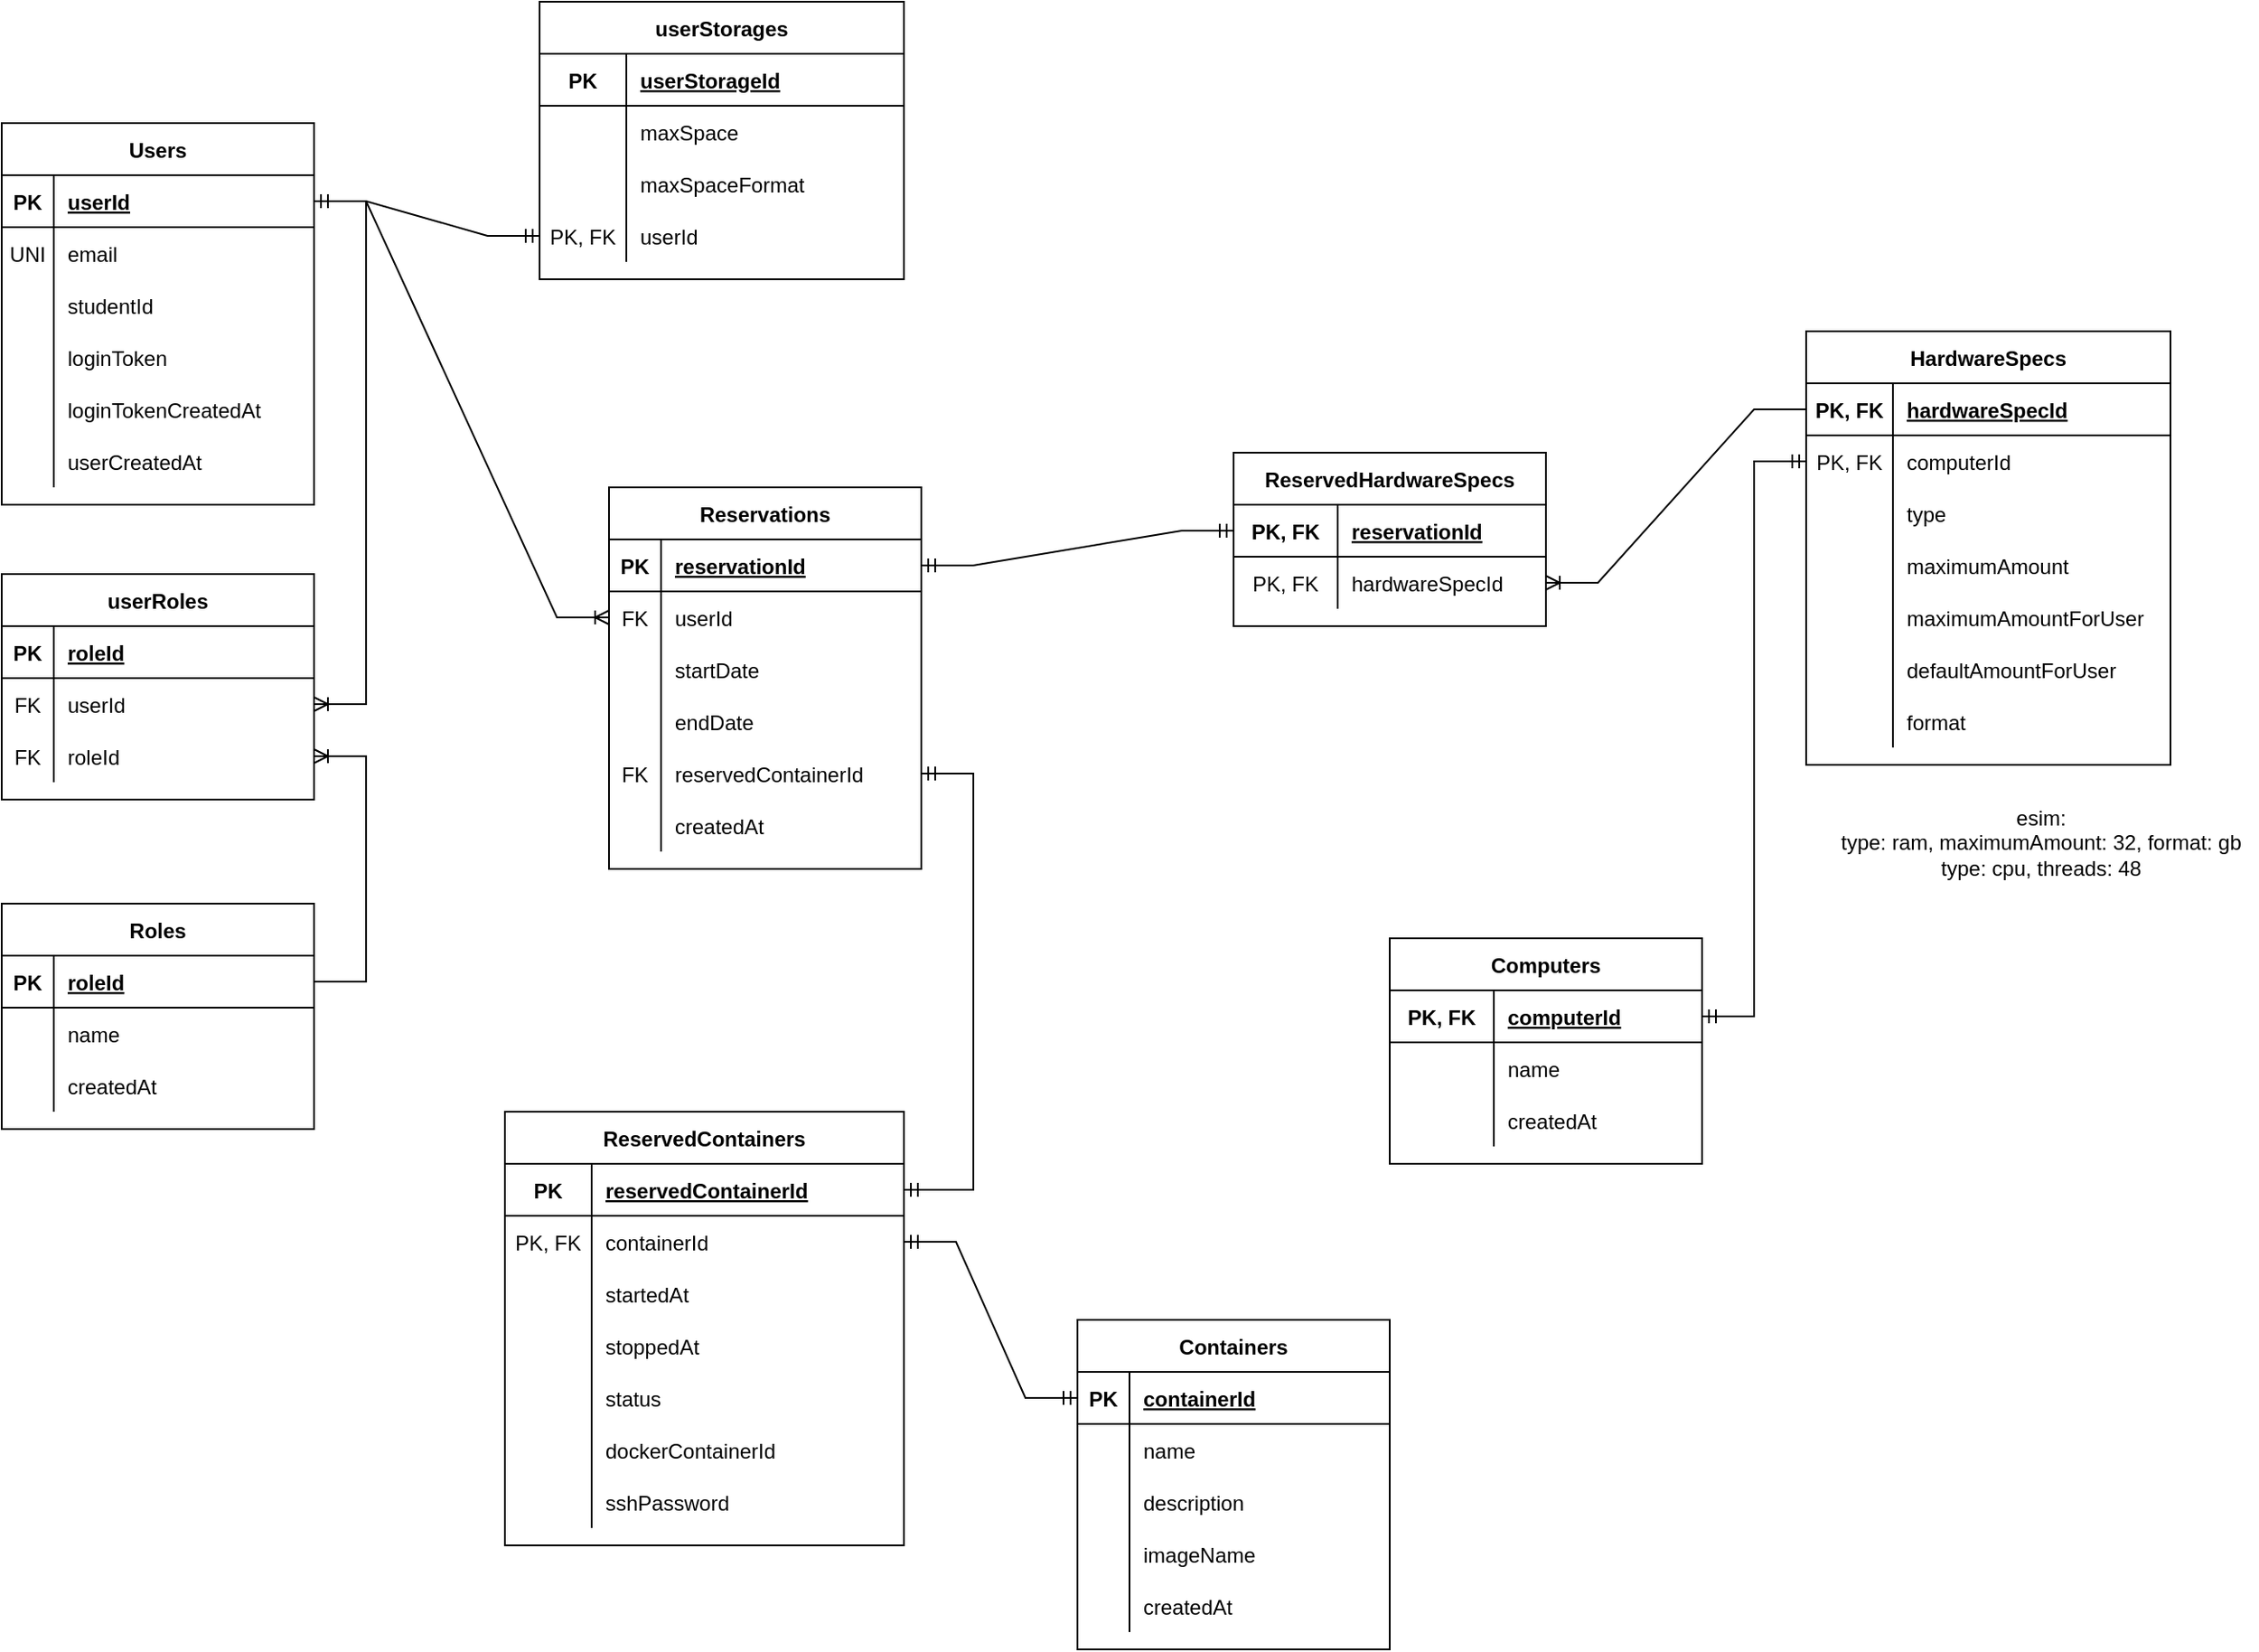<mxfile version="16.6.1" type="device"><diagram id="n9WJ8IwkSPHyPct8GFzG" name="Page-1"><mxGraphModel dx="1186" dy="714" grid="1" gridSize="10" guides="1" tooltips="1" connect="1" arrows="1" fold="1" page="1" pageScale="1" pageWidth="1169" pageHeight="1654" math="0" shadow="0"><root><mxCell id="0"/><mxCell id="1" parent="0"/><mxCell id="ur0DTKrXMsFJX87rF2V--1" value="Users" style="shape=table;startSize=30;container=1;collapsible=1;childLayout=tableLayout;fixedRows=1;rowLines=0;fontStyle=1;align=center;resizeLast=1;" vertex="1" parent="1"><mxGeometry x="60" y="90" width="180" height="220" as="geometry"/></mxCell><mxCell id="ur0DTKrXMsFJX87rF2V--2" value="" style="shape=tableRow;horizontal=0;startSize=0;swimlaneHead=0;swimlaneBody=0;fillColor=none;collapsible=0;dropTarget=0;points=[[0,0.5],[1,0.5]];portConstraint=eastwest;top=0;left=0;right=0;bottom=1;" vertex="1" parent="ur0DTKrXMsFJX87rF2V--1"><mxGeometry y="30" width="180" height="30" as="geometry"/></mxCell><mxCell id="ur0DTKrXMsFJX87rF2V--3" value="PK" style="shape=partialRectangle;connectable=0;fillColor=none;top=0;left=0;bottom=0;right=0;fontStyle=1;overflow=hidden;" vertex="1" parent="ur0DTKrXMsFJX87rF2V--2"><mxGeometry width="30" height="30" as="geometry"><mxRectangle width="30" height="30" as="alternateBounds"/></mxGeometry></mxCell><mxCell id="ur0DTKrXMsFJX87rF2V--4" value="userId" style="shape=partialRectangle;connectable=0;fillColor=none;top=0;left=0;bottom=0;right=0;align=left;spacingLeft=6;fontStyle=5;overflow=hidden;" vertex="1" parent="ur0DTKrXMsFJX87rF2V--2"><mxGeometry x="30" width="150" height="30" as="geometry"><mxRectangle width="150" height="30" as="alternateBounds"/></mxGeometry></mxCell><mxCell id="ur0DTKrXMsFJX87rF2V--5" value="" style="shape=tableRow;horizontal=0;startSize=0;swimlaneHead=0;swimlaneBody=0;fillColor=none;collapsible=0;dropTarget=0;points=[[0,0.5],[1,0.5]];portConstraint=eastwest;top=0;left=0;right=0;bottom=0;" vertex="1" parent="ur0DTKrXMsFJX87rF2V--1"><mxGeometry y="60" width="180" height="30" as="geometry"/></mxCell><mxCell id="ur0DTKrXMsFJX87rF2V--6" value="UNI" style="shape=partialRectangle;connectable=0;fillColor=none;top=0;left=0;bottom=0;right=0;editable=1;overflow=hidden;" vertex="1" parent="ur0DTKrXMsFJX87rF2V--5"><mxGeometry width="30" height="30" as="geometry"><mxRectangle width="30" height="30" as="alternateBounds"/></mxGeometry></mxCell><mxCell id="ur0DTKrXMsFJX87rF2V--7" value="email" style="shape=partialRectangle;connectable=0;fillColor=none;top=0;left=0;bottom=0;right=0;align=left;spacingLeft=6;overflow=hidden;" vertex="1" parent="ur0DTKrXMsFJX87rF2V--5"><mxGeometry x="30" width="150" height="30" as="geometry"><mxRectangle width="150" height="30" as="alternateBounds"/></mxGeometry></mxCell><mxCell id="ur0DTKrXMsFJX87rF2V--199" style="shape=tableRow;horizontal=0;startSize=0;swimlaneHead=0;swimlaneBody=0;fillColor=none;collapsible=0;dropTarget=0;points=[[0,0.5],[1,0.5]];portConstraint=eastwest;top=0;left=0;right=0;bottom=0;" vertex="1" parent="ur0DTKrXMsFJX87rF2V--1"><mxGeometry y="90" width="180" height="30" as="geometry"/></mxCell><mxCell id="ur0DTKrXMsFJX87rF2V--200" value="" style="shape=partialRectangle;connectable=0;fillColor=none;top=0;left=0;bottom=0;right=0;editable=1;overflow=hidden;" vertex="1" parent="ur0DTKrXMsFJX87rF2V--199"><mxGeometry width="30" height="30" as="geometry"><mxRectangle width="30" height="30" as="alternateBounds"/></mxGeometry></mxCell><mxCell id="ur0DTKrXMsFJX87rF2V--201" value="studentId" style="shape=partialRectangle;connectable=0;fillColor=none;top=0;left=0;bottom=0;right=0;align=left;spacingLeft=6;overflow=hidden;" vertex="1" parent="ur0DTKrXMsFJX87rF2V--199"><mxGeometry x="30" width="150" height="30" as="geometry"><mxRectangle width="150" height="30" as="alternateBounds"/></mxGeometry></mxCell><mxCell id="ur0DTKrXMsFJX87rF2V--193" style="shape=tableRow;horizontal=0;startSize=0;swimlaneHead=0;swimlaneBody=0;fillColor=none;collapsible=0;dropTarget=0;points=[[0,0.5],[1,0.5]];portConstraint=eastwest;top=0;left=0;right=0;bottom=0;" vertex="1" parent="ur0DTKrXMsFJX87rF2V--1"><mxGeometry y="120" width="180" height="30" as="geometry"/></mxCell><mxCell id="ur0DTKrXMsFJX87rF2V--194" style="shape=partialRectangle;connectable=0;fillColor=none;top=0;left=0;bottom=0;right=0;editable=1;overflow=hidden;" vertex="1" parent="ur0DTKrXMsFJX87rF2V--193"><mxGeometry width="30" height="30" as="geometry"><mxRectangle width="30" height="30" as="alternateBounds"/></mxGeometry></mxCell><mxCell id="ur0DTKrXMsFJX87rF2V--195" value="loginToken" style="shape=partialRectangle;connectable=0;fillColor=none;top=0;left=0;bottom=0;right=0;align=left;spacingLeft=6;overflow=hidden;" vertex="1" parent="ur0DTKrXMsFJX87rF2V--193"><mxGeometry x="30" width="150" height="30" as="geometry"><mxRectangle width="150" height="30" as="alternateBounds"/></mxGeometry></mxCell><mxCell id="ur0DTKrXMsFJX87rF2V--196" style="shape=tableRow;horizontal=0;startSize=0;swimlaneHead=0;swimlaneBody=0;fillColor=none;collapsible=0;dropTarget=0;points=[[0,0.5],[1,0.5]];portConstraint=eastwest;top=0;left=0;right=0;bottom=0;" vertex="1" parent="ur0DTKrXMsFJX87rF2V--1"><mxGeometry y="150" width="180" height="30" as="geometry"/></mxCell><mxCell id="ur0DTKrXMsFJX87rF2V--197" style="shape=partialRectangle;connectable=0;fillColor=none;top=0;left=0;bottom=0;right=0;editable=1;overflow=hidden;" vertex="1" parent="ur0DTKrXMsFJX87rF2V--196"><mxGeometry width="30" height="30" as="geometry"><mxRectangle width="30" height="30" as="alternateBounds"/></mxGeometry></mxCell><mxCell id="ur0DTKrXMsFJX87rF2V--198" value="loginTokenCreatedAt" style="shape=partialRectangle;connectable=0;fillColor=none;top=0;left=0;bottom=0;right=0;align=left;spacingLeft=6;overflow=hidden;" vertex="1" parent="ur0DTKrXMsFJX87rF2V--196"><mxGeometry x="30" width="150" height="30" as="geometry"><mxRectangle width="150" height="30" as="alternateBounds"/></mxGeometry></mxCell><mxCell id="ur0DTKrXMsFJX87rF2V--286" style="shape=tableRow;horizontal=0;startSize=0;swimlaneHead=0;swimlaneBody=0;fillColor=none;collapsible=0;dropTarget=0;points=[[0,0.5],[1,0.5]];portConstraint=eastwest;top=0;left=0;right=0;bottom=0;" vertex="1" parent="ur0DTKrXMsFJX87rF2V--1"><mxGeometry y="180" width="180" height="30" as="geometry"/></mxCell><mxCell id="ur0DTKrXMsFJX87rF2V--287" style="shape=partialRectangle;connectable=0;fillColor=none;top=0;left=0;bottom=0;right=0;editable=1;overflow=hidden;" vertex="1" parent="ur0DTKrXMsFJX87rF2V--286"><mxGeometry width="30" height="30" as="geometry"><mxRectangle width="30" height="30" as="alternateBounds"/></mxGeometry></mxCell><mxCell id="ur0DTKrXMsFJX87rF2V--288" value="userCreatedAt" style="shape=partialRectangle;connectable=0;fillColor=none;top=0;left=0;bottom=0;right=0;align=left;spacingLeft=6;overflow=hidden;" vertex="1" parent="ur0DTKrXMsFJX87rF2V--286"><mxGeometry x="30" width="150" height="30" as="geometry"><mxRectangle width="150" height="30" as="alternateBounds"/></mxGeometry></mxCell><mxCell id="ur0DTKrXMsFJX87rF2V--28" value="Roles" style="shape=table;startSize=30;container=1;collapsible=1;childLayout=tableLayout;fixedRows=1;rowLines=0;fontStyle=1;align=center;resizeLast=1;" vertex="1" parent="1"><mxGeometry x="60" y="540" width="180" height="130" as="geometry"/></mxCell><mxCell id="ur0DTKrXMsFJX87rF2V--29" value="" style="shape=tableRow;horizontal=0;startSize=0;swimlaneHead=0;swimlaneBody=0;fillColor=none;collapsible=0;dropTarget=0;points=[[0,0.5],[1,0.5]];portConstraint=eastwest;top=0;left=0;right=0;bottom=1;" vertex="1" parent="ur0DTKrXMsFJX87rF2V--28"><mxGeometry y="30" width="180" height="30" as="geometry"/></mxCell><mxCell id="ur0DTKrXMsFJX87rF2V--30" value="PK" style="shape=partialRectangle;connectable=0;fillColor=none;top=0;left=0;bottom=0;right=0;fontStyle=1;overflow=hidden;" vertex="1" parent="ur0DTKrXMsFJX87rF2V--29"><mxGeometry width="30" height="30" as="geometry"><mxRectangle width="30" height="30" as="alternateBounds"/></mxGeometry></mxCell><mxCell id="ur0DTKrXMsFJX87rF2V--31" value="roleId" style="shape=partialRectangle;connectable=0;fillColor=none;top=0;left=0;bottom=0;right=0;align=left;spacingLeft=6;fontStyle=5;overflow=hidden;" vertex="1" parent="ur0DTKrXMsFJX87rF2V--29"><mxGeometry x="30" width="150" height="30" as="geometry"><mxRectangle width="150" height="30" as="alternateBounds"/></mxGeometry></mxCell><mxCell id="ur0DTKrXMsFJX87rF2V--32" value="" style="shape=tableRow;horizontal=0;startSize=0;swimlaneHead=0;swimlaneBody=0;fillColor=none;collapsible=0;dropTarget=0;points=[[0,0.5],[1,0.5]];portConstraint=eastwest;top=0;left=0;right=0;bottom=0;" vertex="1" parent="ur0DTKrXMsFJX87rF2V--28"><mxGeometry y="60" width="180" height="30" as="geometry"/></mxCell><mxCell id="ur0DTKrXMsFJX87rF2V--33" value="" style="shape=partialRectangle;connectable=0;fillColor=none;top=0;left=0;bottom=0;right=0;editable=1;overflow=hidden;" vertex="1" parent="ur0DTKrXMsFJX87rF2V--32"><mxGeometry width="30" height="30" as="geometry"><mxRectangle width="30" height="30" as="alternateBounds"/></mxGeometry></mxCell><mxCell id="ur0DTKrXMsFJX87rF2V--34" value="name" style="shape=partialRectangle;connectable=0;fillColor=none;top=0;left=0;bottom=0;right=0;align=left;spacingLeft=6;overflow=hidden;" vertex="1" parent="ur0DTKrXMsFJX87rF2V--32"><mxGeometry x="30" width="150" height="30" as="geometry"><mxRectangle width="150" height="30" as="alternateBounds"/></mxGeometry></mxCell><mxCell id="ur0DTKrXMsFJX87rF2V--289" style="shape=tableRow;horizontal=0;startSize=0;swimlaneHead=0;swimlaneBody=0;fillColor=none;collapsible=0;dropTarget=0;points=[[0,0.5],[1,0.5]];portConstraint=eastwest;top=0;left=0;right=0;bottom=0;" vertex="1" parent="ur0DTKrXMsFJX87rF2V--28"><mxGeometry y="90" width="180" height="30" as="geometry"/></mxCell><mxCell id="ur0DTKrXMsFJX87rF2V--290" style="shape=partialRectangle;connectable=0;fillColor=none;top=0;left=0;bottom=0;right=0;editable=1;overflow=hidden;" vertex="1" parent="ur0DTKrXMsFJX87rF2V--289"><mxGeometry width="30" height="30" as="geometry"><mxRectangle width="30" height="30" as="alternateBounds"/></mxGeometry></mxCell><mxCell id="ur0DTKrXMsFJX87rF2V--291" value="createdAt" style="shape=partialRectangle;connectable=0;fillColor=none;top=0;left=0;bottom=0;right=0;align=left;spacingLeft=6;overflow=hidden;" vertex="1" parent="ur0DTKrXMsFJX87rF2V--289"><mxGeometry x="30" width="150" height="30" as="geometry"><mxRectangle width="150" height="30" as="alternateBounds"/></mxGeometry></mxCell><mxCell id="ur0DTKrXMsFJX87rF2V--41" value="userRoles" style="shape=table;startSize=30;container=1;collapsible=1;childLayout=tableLayout;fixedRows=1;rowLines=0;fontStyle=1;align=center;resizeLast=1;" vertex="1" parent="1"><mxGeometry x="60" y="350" width="180" height="130" as="geometry"/></mxCell><mxCell id="ur0DTKrXMsFJX87rF2V--42" value="" style="shape=tableRow;horizontal=0;startSize=0;swimlaneHead=0;swimlaneBody=0;fillColor=none;collapsible=0;dropTarget=0;points=[[0,0.5],[1,0.5]];portConstraint=eastwest;top=0;left=0;right=0;bottom=1;" vertex="1" parent="ur0DTKrXMsFJX87rF2V--41"><mxGeometry y="30" width="180" height="30" as="geometry"/></mxCell><mxCell id="ur0DTKrXMsFJX87rF2V--43" value="PK" style="shape=partialRectangle;connectable=0;fillColor=none;top=0;left=0;bottom=0;right=0;fontStyle=1;overflow=hidden;" vertex="1" parent="ur0DTKrXMsFJX87rF2V--42"><mxGeometry width="30" height="30" as="geometry"><mxRectangle width="30" height="30" as="alternateBounds"/></mxGeometry></mxCell><mxCell id="ur0DTKrXMsFJX87rF2V--44" value="roleId" style="shape=partialRectangle;connectable=0;fillColor=none;top=0;left=0;bottom=0;right=0;align=left;spacingLeft=6;fontStyle=5;overflow=hidden;" vertex="1" parent="ur0DTKrXMsFJX87rF2V--42"><mxGeometry x="30" width="150" height="30" as="geometry"><mxRectangle width="150" height="30" as="alternateBounds"/></mxGeometry></mxCell><mxCell id="ur0DTKrXMsFJX87rF2V--45" value="" style="shape=tableRow;horizontal=0;startSize=0;swimlaneHead=0;swimlaneBody=0;fillColor=none;collapsible=0;dropTarget=0;points=[[0,0.5],[1,0.5]];portConstraint=eastwest;top=0;left=0;right=0;bottom=0;" vertex="1" parent="ur0DTKrXMsFJX87rF2V--41"><mxGeometry y="60" width="180" height="30" as="geometry"/></mxCell><mxCell id="ur0DTKrXMsFJX87rF2V--46" value="FK" style="shape=partialRectangle;connectable=0;fillColor=none;top=0;left=0;bottom=0;right=0;editable=1;overflow=hidden;" vertex="1" parent="ur0DTKrXMsFJX87rF2V--45"><mxGeometry width="30" height="30" as="geometry"><mxRectangle width="30" height="30" as="alternateBounds"/></mxGeometry></mxCell><mxCell id="ur0DTKrXMsFJX87rF2V--47" value="userId" style="shape=partialRectangle;connectable=0;fillColor=none;top=0;left=0;bottom=0;right=0;align=left;spacingLeft=6;overflow=hidden;" vertex="1" parent="ur0DTKrXMsFJX87rF2V--45"><mxGeometry x="30" width="150" height="30" as="geometry"><mxRectangle width="150" height="30" as="alternateBounds"/></mxGeometry></mxCell><mxCell id="ur0DTKrXMsFJX87rF2V--85" style="shape=tableRow;horizontal=0;startSize=0;swimlaneHead=0;swimlaneBody=0;fillColor=none;collapsible=0;dropTarget=0;points=[[0,0.5],[1,0.5]];portConstraint=eastwest;top=0;left=0;right=0;bottom=0;" vertex="1" parent="ur0DTKrXMsFJX87rF2V--41"><mxGeometry y="90" width="180" height="30" as="geometry"/></mxCell><mxCell id="ur0DTKrXMsFJX87rF2V--86" value="FK" style="shape=partialRectangle;connectable=0;fillColor=none;top=0;left=0;bottom=0;right=0;editable=1;overflow=hidden;" vertex="1" parent="ur0DTKrXMsFJX87rF2V--85"><mxGeometry width="30" height="30" as="geometry"><mxRectangle width="30" height="30" as="alternateBounds"/></mxGeometry></mxCell><mxCell id="ur0DTKrXMsFJX87rF2V--87" value="roleId" style="shape=partialRectangle;connectable=0;fillColor=none;top=0;left=0;bottom=0;right=0;align=left;spacingLeft=6;overflow=hidden;" vertex="1" parent="ur0DTKrXMsFJX87rF2V--85"><mxGeometry x="30" width="150" height="30" as="geometry"><mxRectangle width="150" height="30" as="alternateBounds"/></mxGeometry></mxCell><mxCell id="ur0DTKrXMsFJX87rF2V--54" value="Reservations" style="shape=table;startSize=30;container=1;collapsible=1;childLayout=tableLayout;fixedRows=1;rowLines=0;fontStyle=1;align=center;resizeLast=1;" vertex="1" parent="1"><mxGeometry x="410" y="300" width="180" height="220" as="geometry"/></mxCell><mxCell id="ur0DTKrXMsFJX87rF2V--55" value="" style="shape=tableRow;horizontal=0;startSize=0;swimlaneHead=0;swimlaneBody=0;fillColor=none;collapsible=0;dropTarget=0;points=[[0,0.5],[1,0.5]];portConstraint=eastwest;top=0;left=0;right=0;bottom=1;" vertex="1" parent="ur0DTKrXMsFJX87rF2V--54"><mxGeometry y="30" width="180" height="30" as="geometry"/></mxCell><mxCell id="ur0DTKrXMsFJX87rF2V--56" value="PK" style="shape=partialRectangle;connectable=0;fillColor=none;top=0;left=0;bottom=0;right=0;fontStyle=1;overflow=hidden;" vertex="1" parent="ur0DTKrXMsFJX87rF2V--55"><mxGeometry width="30" height="30" as="geometry"><mxRectangle width="30" height="30" as="alternateBounds"/></mxGeometry></mxCell><mxCell id="ur0DTKrXMsFJX87rF2V--57" value="reservationId" style="shape=partialRectangle;connectable=0;fillColor=none;top=0;left=0;bottom=0;right=0;align=left;spacingLeft=6;fontStyle=5;overflow=hidden;" vertex="1" parent="ur0DTKrXMsFJX87rF2V--55"><mxGeometry x="30" width="150" height="30" as="geometry"><mxRectangle width="150" height="30" as="alternateBounds"/></mxGeometry></mxCell><mxCell id="ur0DTKrXMsFJX87rF2V--58" value="" style="shape=tableRow;horizontal=0;startSize=0;swimlaneHead=0;swimlaneBody=0;fillColor=none;collapsible=0;dropTarget=0;points=[[0,0.5],[1,0.5]];portConstraint=eastwest;top=0;left=0;right=0;bottom=0;" vertex="1" parent="ur0DTKrXMsFJX87rF2V--54"><mxGeometry y="60" width="180" height="30" as="geometry"/></mxCell><mxCell id="ur0DTKrXMsFJX87rF2V--59" value="FK" style="shape=partialRectangle;connectable=0;fillColor=none;top=0;left=0;bottom=0;right=0;editable=1;overflow=hidden;" vertex="1" parent="ur0DTKrXMsFJX87rF2V--58"><mxGeometry width="30" height="30" as="geometry"><mxRectangle width="30" height="30" as="alternateBounds"/></mxGeometry></mxCell><mxCell id="ur0DTKrXMsFJX87rF2V--60" value="userId" style="shape=partialRectangle;connectable=0;fillColor=none;top=0;left=0;bottom=0;right=0;align=left;spacingLeft=6;overflow=hidden;" vertex="1" parent="ur0DTKrXMsFJX87rF2V--58"><mxGeometry x="30" width="150" height="30" as="geometry"><mxRectangle width="150" height="30" as="alternateBounds"/></mxGeometry></mxCell><mxCell id="ur0DTKrXMsFJX87rF2V--61" value="" style="shape=tableRow;horizontal=0;startSize=0;swimlaneHead=0;swimlaneBody=0;fillColor=none;collapsible=0;dropTarget=0;points=[[0,0.5],[1,0.5]];portConstraint=eastwest;top=0;left=0;right=0;bottom=0;" vertex="1" parent="ur0DTKrXMsFJX87rF2V--54"><mxGeometry y="90" width="180" height="30" as="geometry"/></mxCell><mxCell id="ur0DTKrXMsFJX87rF2V--62" value="" style="shape=partialRectangle;connectable=0;fillColor=none;top=0;left=0;bottom=0;right=0;editable=1;overflow=hidden;" vertex="1" parent="ur0DTKrXMsFJX87rF2V--61"><mxGeometry width="30" height="30" as="geometry"><mxRectangle width="30" height="30" as="alternateBounds"/></mxGeometry></mxCell><mxCell id="ur0DTKrXMsFJX87rF2V--63" value="startDate" style="shape=partialRectangle;connectable=0;fillColor=none;top=0;left=0;bottom=0;right=0;align=left;spacingLeft=6;overflow=hidden;" vertex="1" parent="ur0DTKrXMsFJX87rF2V--61"><mxGeometry x="30" width="150" height="30" as="geometry"><mxRectangle width="150" height="30" as="alternateBounds"/></mxGeometry></mxCell><mxCell id="ur0DTKrXMsFJX87rF2V--64" value="" style="shape=tableRow;horizontal=0;startSize=0;swimlaneHead=0;swimlaneBody=0;fillColor=none;collapsible=0;dropTarget=0;points=[[0,0.5],[1,0.5]];portConstraint=eastwest;top=0;left=0;right=0;bottom=0;" vertex="1" parent="ur0DTKrXMsFJX87rF2V--54"><mxGeometry y="120" width="180" height="30" as="geometry"/></mxCell><mxCell id="ur0DTKrXMsFJX87rF2V--65" value="" style="shape=partialRectangle;connectable=0;fillColor=none;top=0;left=0;bottom=0;right=0;editable=1;overflow=hidden;" vertex="1" parent="ur0DTKrXMsFJX87rF2V--64"><mxGeometry width="30" height="30" as="geometry"><mxRectangle width="30" height="30" as="alternateBounds"/></mxGeometry></mxCell><mxCell id="ur0DTKrXMsFJX87rF2V--66" value="endDate" style="shape=partialRectangle;connectable=0;fillColor=none;top=0;left=0;bottom=0;right=0;align=left;spacingLeft=6;overflow=hidden;" vertex="1" parent="ur0DTKrXMsFJX87rF2V--64"><mxGeometry x="30" width="150" height="30" as="geometry"><mxRectangle width="150" height="30" as="alternateBounds"/></mxGeometry></mxCell><mxCell id="ur0DTKrXMsFJX87rF2V--243" style="shape=tableRow;horizontal=0;startSize=0;swimlaneHead=0;swimlaneBody=0;fillColor=none;collapsible=0;dropTarget=0;points=[[0,0.5],[1,0.5]];portConstraint=eastwest;top=0;left=0;right=0;bottom=0;" vertex="1" parent="ur0DTKrXMsFJX87rF2V--54"><mxGeometry y="150" width="180" height="30" as="geometry"/></mxCell><mxCell id="ur0DTKrXMsFJX87rF2V--244" value="FK" style="shape=partialRectangle;connectable=0;fillColor=none;top=0;left=0;bottom=0;right=0;editable=1;overflow=hidden;" vertex="1" parent="ur0DTKrXMsFJX87rF2V--243"><mxGeometry width="30" height="30" as="geometry"><mxRectangle width="30" height="30" as="alternateBounds"/></mxGeometry></mxCell><mxCell id="ur0DTKrXMsFJX87rF2V--245" value="reservedContainerId" style="shape=partialRectangle;connectable=0;fillColor=none;top=0;left=0;bottom=0;right=0;align=left;spacingLeft=6;overflow=hidden;" vertex="1" parent="ur0DTKrXMsFJX87rF2V--243"><mxGeometry x="30" width="150" height="30" as="geometry"><mxRectangle width="150" height="30" as="alternateBounds"/></mxGeometry></mxCell><mxCell id="ur0DTKrXMsFJX87rF2V--283" style="shape=tableRow;horizontal=0;startSize=0;swimlaneHead=0;swimlaneBody=0;fillColor=none;collapsible=0;dropTarget=0;points=[[0,0.5],[1,0.5]];portConstraint=eastwest;top=0;left=0;right=0;bottom=0;" vertex="1" parent="ur0DTKrXMsFJX87rF2V--54"><mxGeometry y="180" width="180" height="30" as="geometry"/></mxCell><mxCell id="ur0DTKrXMsFJX87rF2V--284" style="shape=partialRectangle;connectable=0;fillColor=none;top=0;left=0;bottom=0;right=0;editable=1;overflow=hidden;" vertex="1" parent="ur0DTKrXMsFJX87rF2V--283"><mxGeometry width="30" height="30" as="geometry"><mxRectangle width="30" height="30" as="alternateBounds"/></mxGeometry></mxCell><mxCell id="ur0DTKrXMsFJX87rF2V--285" value="createdAt" style="shape=partialRectangle;connectable=0;fillColor=none;top=0;left=0;bottom=0;right=0;align=left;spacingLeft=6;overflow=hidden;" vertex="1" parent="ur0DTKrXMsFJX87rF2V--283"><mxGeometry x="30" width="150" height="30" as="geometry"><mxRectangle width="150" height="30" as="alternateBounds"/></mxGeometry></mxCell><mxCell id="ur0DTKrXMsFJX87rF2V--69" value="HardwareSpecs" style="shape=table;startSize=30;container=1;collapsible=1;childLayout=tableLayout;fixedRows=1;rowLines=0;fontStyle=1;align=center;resizeLast=1;" vertex="1" parent="1"><mxGeometry x="1100" y="210" width="210" height="250" as="geometry"/></mxCell><mxCell id="ur0DTKrXMsFJX87rF2V--70" value="" style="shape=tableRow;horizontal=0;startSize=0;swimlaneHead=0;swimlaneBody=0;fillColor=none;collapsible=0;dropTarget=0;points=[[0,0.5],[1,0.5]];portConstraint=eastwest;top=0;left=0;right=0;bottom=1;" vertex="1" parent="ur0DTKrXMsFJX87rF2V--69"><mxGeometry y="30" width="210" height="30" as="geometry"/></mxCell><mxCell id="ur0DTKrXMsFJX87rF2V--71" value="PK, FK" style="shape=partialRectangle;connectable=0;fillColor=none;top=0;left=0;bottom=0;right=0;fontStyle=1;overflow=hidden;" vertex="1" parent="ur0DTKrXMsFJX87rF2V--70"><mxGeometry width="50" height="30" as="geometry"><mxRectangle width="50" height="30" as="alternateBounds"/></mxGeometry></mxCell><mxCell id="ur0DTKrXMsFJX87rF2V--72" value="hardwareSpecId" style="shape=partialRectangle;connectable=0;fillColor=none;top=0;left=0;bottom=0;right=0;align=left;spacingLeft=6;fontStyle=5;overflow=hidden;" vertex="1" parent="ur0DTKrXMsFJX87rF2V--70"><mxGeometry x="50" width="160" height="30" as="geometry"><mxRectangle width="160" height="30" as="alternateBounds"/></mxGeometry></mxCell><mxCell id="ur0DTKrXMsFJX87rF2V--73" value="" style="shape=tableRow;horizontal=0;startSize=0;swimlaneHead=0;swimlaneBody=0;fillColor=none;collapsible=0;dropTarget=0;points=[[0,0.5],[1,0.5]];portConstraint=eastwest;top=0;left=0;right=0;bottom=0;" vertex="1" parent="ur0DTKrXMsFJX87rF2V--69"><mxGeometry y="60" width="210" height="30" as="geometry"/></mxCell><mxCell id="ur0DTKrXMsFJX87rF2V--74" value="PK, FK" style="shape=partialRectangle;connectable=0;fillColor=none;top=0;left=0;bottom=0;right=0;editable=1;overflow=hidden;" vertex="1" parent="ur0DTKrXMsFJX87rF2V--73"><mxGeometry width="50" height="30" as="geometry"><mxRectangle width="50" height="30" as="alternateBounds"/></mxGeometry></mxCell><mxCell id="ur0DTKrXMsFJX87rF2V--75" value="computerId" style="shape=partialRectangle;connectable=0;fillColor=none;top=0;left=0;bottom=0;right=0;align=left;spacingLeft=6;overflow=hidden;" vertex="1" parent="ur0DTKrXMsFJX87rF2V--73"><mxGeometry x="50" width="160" height="30" as="geometry"><mxRectangle width="160" height="30" as="alternateBounds"/></mxGeometry></mxCell><mxCell id="ur0DTKrXMsFJX87rF2V--277" style="shape=tableRow;horizontal=0;startSize=0;swimlaneHead=0;swimlaneBody=0;fillColor=none;collapsible=0;dropTarget=0;points=[[0,0.5],[1,0.5]];portConstraint=eastwest;top=0;left=0;right=0;bottom=0;" vertex="1" parent="ur0DTKrXMsFJX87rF2V--69"><mxGeometry y="90" width="210" height="30" as="geometry"/></mxCell><mxCell id="ur0DTKrXMsFJX87rF2V--278" style="shape=partialRectangle;connectable=0;fillColor=none;top=0;left=0;bottom=0;right=0;editable=1;overflow=hidden;" vertex="1" parent="ur0DTKrXMsFJX87rF2V--277"><mxGeometry width="50" height="30" as="geometry"><mxRectangle width="50" height="30" as="alternateBounds"/></mxGeometry></mxCell><mxCell id="ur0DTKrXMsFJX87rF2V--279" value="type" style="shape=partialRectangle;connectable=0;fillColor=none;top=0;left=0;bottom=0;right=0;align=left;spacingLeft=6;overflow=hidden;" vertex="1" parent="ur0DTKrXMsFJX87rF2V--277"><mxGeometry x="50" width="160" height="30" as="geometry"><mxRectangle width="160" height="30" as="alternateBounds"/></mxGeometry></mxCell><mxCell id="ur0DTKrXMsFJX87rF2V--76" value="" style="shape=tableRow;horizontal=0;startSize=0;swimlaneHead=0;swimlaneBody=0;fillColor=none;collapsible=0;dropTarget=0;points=[[0,0.5],[1,0.5]];portConstraint=eastwest;top=0;left=0;right=0;bottom=0;" vertex="1" parent="ur0DTKrXMsFJX87rF2V--69"><mxGeometry y="120" width="210" height="30" as="geometry"/></mxCell><mxCell id="ur0DTKrXMsFJX87rF2V--77" value="" style="shape=partialRectangle;connectable=0;fillColor=none;top=0;left=0;bottom=0;right=0;editable=1;overflow=hidden;" vertex="1" parent="ur0DTKrXMsFJX87rF2V--76"><mxGeometry width="50" height="30" as="geometry"><mxRectangle width="50" height="30" as="alternateBounds"/></mxGeometry></mxCell><mxCell id="ur0DTKrXMsFJX87rF2V--78" value="maximumAmount" style="shape=partialRectangle;connectable=0;fillColor=none;top=0;left=0;bottom=0;right=0;align=left;spacingLeft=6;overflow=hidden;" vertex="1" parent="ur0DTKrXMsFJX87rF2V--76"><mxGeometry x="50" width="160" height="30" as="geometry"><mxRectangle width="160" height="30" as="alternateBounds"/></mxGeometry></mxCell><mxCell id="ur0DTKrXMsFJX87rF2V--210" style="shape=tableRow;horizontal=0;startSize=0;swimlaneHead=0;swimlaneBody=0;fillColor=none;collapsible=0;dropTarget=0;points=[[0,0.5],[1,0.5]];portConstraint=eastwest;top=0;left=0;right=0;bottom=0;" vertex="1" parent="ur0DTKrXMsFJX87rF2V--69"><mxGeometry y="150" width="210" height="30" as="geometry"/></mxCell><mxCell id="ur0DTKrXMsFJX87rF2V--211" style="shape=partialRectangle;connectable=0;fillColor=none;top=0;left=0;bottom=0;right=0;editable=1;overflow=hidden;" vertex="1" parent="ur0DTKrXMsFJX87rF2V--210"><mxGeometry width="50" height="30" as="geometry"><mxRectangle width="50" height="30" as="alternateBounds"/></mxGeometry></mxCell><mxCell id="ur0DTKrXMsFJX87rF2V--212" value="maximumAmountForUser" style="shape=partialRectangle;connectable=0;fillColor=none;top=0;left=0;bottom=0;right=0;align=left;spacingLeft=6;overflow=hidden;" vertex="1" parent="ur0DTKrXMsFJX87rF2V--210"><mxGeometry x="50" width="160" height="30" as="geometry"><mxRectangle width="160" height="30" as="alternateBounds"/></mxGeometry></mxCell><mxCell id="ur0DTKrXMsFJX87rF2V--217" style="shape=tableRow;horizontal=0;startSize=0;swimlaneHead=0;swimlaneBody=0;fillColor=none;collapsible=0;dropTarget=0;points=[[0,0.5],[1,0.5]];portConstraint=eastwest;top=0;left=0;right=0;bottom=0;" vertex="1" parent="ur0DTKrXMsFJX87rF2V--69"><mxGeometry y="180" width="210" height="30" as="geometry"/></mxCell><mxCell id="ur0DTKrXMsFJX87rF2V--218" style="shape=partialRectangle;connectable=0;fillColor=none;top=0;left=0;bottom=0;right=0;editable=1;overflow=hidden;" vertex="1" parent="ur0DTKrXMsFJX87rF2V--217"><mxGeometry width="50" height="30" as="geometry"><mxRectangle width="50" height="30" as="alternateBounds"/></mxGeometry></mxCell><mxCell id="ur0DTKrXMsFJX87rF2V--219" value="defaultAmountForUser" style="shape=partialRectangle;connectable=0;fillColor=none;top=0;left=0;bottom=0;right=0;align=left;spacingLeft=6;overflow=hidden;" vertex="1" parent="ur0DTKrXMsFJX87rF2V--217"><mxGeometry x="50" width="160" height="30" as="geometry"><mxRectangle width="160" height="30" as="alternateBounds"/></mxGeometry></mxCell><mxCell id="ur0DTKrXMsFJX87rF2V--213" style="shape=tableRow;horizontal=0;startSize=0;swimlaneHead=0;swimlaneBody=0;fillColor=none;collapsible=0;dropTarget=0;points=[[0,0.5],[1,0.5]];portConstraint=eastwest;top=0;left=0;right=0;bottom=0;" vertex="1" parent="ur0DTKrXMsFJX87rF2V--69"><mxGeometry y="210" width="210" height="30" as="geometry"/></mxCell><mxCell id="ur0DTKrXMsFJX87rF2V--214" style="shape=partialRectangle;connectable=0;fillColor=none;top=0;left=0;bottom=0;right=0;editable=1;overflow=hidden;" vertex="1" parent="ur0DTKrXMsFJX87rF2V--213"><mxGeometry width="50" height="30" as="geometry"><mxRectangle width="50" height="30" as="alternateBounds"/></mxGeometry></mxCell><mxCell id="ur0DTKrXMsFJX87rF2V--215" value="format" style="shape=partialRectangle;connectable=0;fillColor=none;top=0;left=0;bottom=0;right=0;align=left;spacingLeft=6;overflow=hidden;" vertex="1" parent="ur0DTKrXMsFJX87rF2V--213"><mxGeometry x="50" width="160" height="30" as="geometry"><mxRectangle width="160" height="30" as="alternateBounds"/></mxGeometry></mxCell><mxCell id="ur0DTKrXMsFJX87rF2V--83" value="" style="edgeStyle=entityRelationEdgeStyle;fontSize=12;html=1;endArrow=ERoneToMany;rounded=0;exitX=1;exitY=0.5;exitDx=0;exitDy=0;entryX=1;entryY=0.5;entryDx=0;entryDy=0;" edge="1" parent="1" source="ur0DTKrXMsFJX87rF2V--2" target="ur0DTKrXMsFJX87rF2V--45"><mxGeometry width="100" height="100" relative="1" as="geometry"><mxPoint x="20" y="150" as="sourcePoint"/><mxPoint x="50" y="430" as="targetPoint"/></mxGeometry></mxCell><mxCell id="ur0DTKrXMsFJX87rF2V--84" value="" style="edgeStyle=entityRelationEdgeStyle;fontSize=12;html=1;endArrow=ERoneToMany;rounded=0;entryX=1;entryY=0.5;entryDx=0;entryDy=0;exitX=1;exitY=0.5;exitDx=0;exitDy=0;" edge="1" parent="1" source="ur0DTKrXMsFJX87rF2V--29" target="ur0DTKrXMsFJX87rF2V--85"><mxGeometry width="100" height="100" relative="1" as="geometry"><mxPoint x="340" y="480" as="sourcePoint"/><mxPoint x="440" y="380" as="targetPoint"/></mxGeometry></mxCell><mxCell id="ur0DTKrXMsFJX87rF2V--111" value="" style="edgeStyle=entityRelationEdgeStyle;fontSize=12;html=1;endArrow=ERoneToMany;rounded=0;exitX=1;exitY=0.5;exitDx=0;exitDy=0;" edge="1" parent="1" source="ur0DTKrXMsFJX87rF2V--2" target="ur0DTKrXMsFJX87rF2V--58"><mxGeometry width="100" height="100" relative="1" as="geometry"><mxPoint x="580" y="520" as="sourcePoint"/><mxPoint x="680" y="420" as="targetPoint"/></mxGeometry></mxCell><mxCell id="ur0DTKrXMsFJX87rF2V--128" value="ReservedHardwareSpecs" style="shape=table;startSize=30;container=1;collapsible=1;childLayout=tableLayout;fixedRows=1;rowLines=0;fontStyle=1;align=center;resizeLast=1;" vertex="1" parent="1"><mxGeometry x="770" y="280" width="180" height="100" as="geometry"/></mxCell><mxCell id="ur0DTKrXMsFJX87rF2V--129" value="" style="shape=tableRow;horizontal=0;startSize=0;swimlaneHead=0;swimlaneBody=0;fillColor=none;collapsible=0;dropTarget=0;points=[[0,0.5],[1,0.5]];portConstraint=eastwest;top=0;left=0;right=0;bottom=1;" vertex="1" parent="ur0DTKrXMsFJX87rF2V--128"><mxGeometry y="30" width="180" height="30" as="geometry"/></mxCell><mxCell id="ur0DTKrXMsFJX87rF2V--130" value="PK, FK" style="shape=partialRectangle;connectable=0;fillColor=none;top=0;left=0;bottom=0;right=0;fontStyle=1;overflow=hidden;" vertex="1" parent="ur0DTKrXMsFJX87rF2V--129"><mxGeometry width="60" height="30" as="geometry"><mxRectangle width="60" height="30" as="alternateBounds"/></mxGeometry></mxCell><mxCell id="ur0DTKrXMsFJX87rF2V--131" value="reservationId" style="shape=partialRectangle;connectable=0;fillColor=none;top=0;left=0;bottom=0;right=0;align=left;spacingLeft=6;fontStyle=5;overflow=hidden;" vertex="1" parent="ur0DTKrXMsFJX87rF2V--129"><mxGeometry x="60" width="120" height="30" as="geometry"><mxRectangle width="120" height="30" as="alternateBounds"/></mxGeometry></mxCell><mxCell id="ur0DTKrXMsFJX87rF2V--135" value="" style="shape=tableRow;horizontal=0;startSize=0;swimlaneHead=0;swimlaneBody=0;fillColor=none;collapsible=0;dropTarget=0;points=[[0,0.5],[1,0.5]];portConstraint=eastwest;top=0;left=0;right=0;bottom=0;" vertex="1" parent="ur0DTKrXMsFJX87rF2V--128"><mxGeometry y="60" width="180" height="30" as="geometry"/></mxCell><mxCell id="ur0DTKrXMsFJX87rF2V--136" value="PK, FK" style="shape=partialRectangle;connectable=0;fillColor=none;top=0;left=0;bottom=0;right=0;editable=1;overflow=hidden;" vertex="1" parent="ur0DTKrXMsFJX87rF2V--135"><mxGeometry width="60" height="30" as="geometry"><mxRectangle width="60" height="30" as="alternateBounds"/></mxGeometry></mxCell><mxCell id="ur0DTKrXMsFJX87rF2V--137" value="hardwareSpecId" style="shape=partialRectangle;connectable=0;fillColor=none;top=0;left=0;bottom=0;right=0;align=left;spacingLeft=6;overflow=hidden;" vertex="1" parent="ur0DTKrXMsFJX87rF2V--135"><mxGeometry x="60" width="120" height="30" as="geometry"><mxRectangle width="120" height="30" as="alternateBounds"/></mxGeometry></mxCell><mxCell id="ur0DTKrXMsFJX87rF2V--144" value="esim:&lt;br&gt;type: ram, maximumAmount: 32, format: gb&lt;br&gt;type: cpu, threads: 48" style="text;html=1;align=center;verticalAlign=middle;resizable=0;points=[];autosize=1;strokeColor=none;fillColor=none;" vertex="1" parent="1"><mxGeometry x="1110" y="480" width="250" height="50" as="geometry"/></mxCell><mxCell id="ur0DTKrXMsFJX87rF2V--203" value="" style="edgeStyle=entityRelationEdgeStyle;fontSize=12;html=1;endArrow=ERmandOne;startArrow=ERmandOne;rounded=0;" edge="1" parent="1" source="ur0DTKrXMsFJX87rF2V--55" target="ur0DTKrXMsFJX87rF2V--129"><mxGeometry width="100" height="100" relative="1" as="geometry"><mxPoint x="650" y="610" as="sourcePoint"/><mxPoint x="750" y="510" as="targetPoint"/></mxGeometry></mxCell><mxCell id="ur0DTKrXMsFJX87rF2V--208" value="" style="edgeStyle=entityRelationEdgeStyle;fontSize=12;html=1;endArrow=ERoneToMany;rounded=0;" edge="1" parent="1" source="ur0DTKrXMsFJX87rF2V--70" target="ur0DTKrXMsFJX87rF2V--135"><mxGeometry width="100" height="100" relative="1" as="geometry"><mxPoint x="660" y="600" as="sourcePoint"/><mxPoint x="950" y="400" as="targetPoint"/></mxGeometry></mxCell><mxCell id="ur0DTKrXMsFJX87rF2V--220" value="ReservedContainers" style="shape=table;startSize=30;container=1;collapsible=1;childLayout=tableLayout;fixedRows=1;rowLines=0;fontStyle=1;align=center;resizeLast=1;" vertex="1" parent="1"><mxGeometry x="350" y="660" width="230" height="250" as="geometry"/></mxCell><mxCell id="ur0DTKrXMsFJX87rF2V--221" value="" style="shape=tableRow;horizontal=0;startSize=0;swimlaneHead=0;swimlaneBody=0;fillColor=none;collapsible=0;dropTarget=0;points=[[0,0.5],[1,0.5]];portConstraint=eastwest;top=0;left=0;right=0;bottom=1;" vertex="1" parent="ur0DTKrXMsFJX87rF2V--220"><mxGeometry y="30" width="230" height="30" as="geometry"/></mxCell><mxCell id="ur0DTKrXMsFJX87rF2V--222" value="PK" style="shape=partialRectangle;connectable=0;fillColor=none;top=0;left=0;bottom=0;right=0;fontStyle=1;overflow=hidden;" vertex="1" parent="ur0DTKrXMsFJX87rF2V--221"><mxGeometry width="50" height="30" as="geometry"><mxRectangle width="50" height="30" as="alternateBounds"/></mxGeometry></mxCell><mxCell id="ur0DTKrXMsFJX87rF2V--223" value="reservedContainerId" style="shape=partialRectangle;connectable=0;fillColor=none;top=0;left=0;bottom=0;right=0;align=left;spacingLeft=6;fontStyle=5;overflow=hidden;" vertex="1" parent="ur0DTKrXMsFJX87rF2V--221"><mxGeometry x="50" width="180" height="30" as="geometry"><mxRectangle width="180" height="30" as="alternateBounds"/></mxGeometry></mxCell><mxCell id="ur0DTKrXMsFJX87rF2V--224" value="" style="shape=tableRow;horizontal=0;startSize=0;swimlaneHead=0;swimlaneBody=0;fillColor=none;collapsible=0;dropTarget=0;points=[[0,0.5],[1,0.5]];portConstraint=eastwest;top=0;left=0;right=0;bottom=0;" vertex="1" parent="ur0DTKrXMsFJX87rF2V--220"><mxGeometry y="60" width="230" height="30" as="geometry"/></mxCell><mxCell id="ur0DTKrXMsFJX87rF2V--225" value="PK, FK" style="shape=partialRectangle;connectable=0;fillColor=none;top=0;left=0;bottom=0;right=0;editable=1;overflow=hidden;" vertex="1" parent="ur0DTKrXMsFJX87rF2V--224"><mxGeometry width="50" height="30" as="geometry"><mxRectangle width="50" height="30" as="alternateBounds"/></mxGeometry></mxCell><mxCell id="ur0DTKrXMsFJX87rF2V--226" value="containerId" style="shape=partialRectangle;connectable=0;fillColor=none;top=0;left=0;bottom=0;right=0;align=left;spacingLeft=6;overflow=hidden;" vertex="1" parent="ur0DTKrXMsFJX87rF2V--224"><mxGeometry x="50" width="180" height="30" as="geometry"><mxRectangle width="180" height="30" as="alternateBounds"/></mxGeometry></mxCell><mxCell id="ur0DTKrXMsFJX87rF2V--227" style="shape=tableRow;horizontal=0;startSize=0;swimlaneHead=0;swimlaneBody=0;fillColor=none;collapsible=0;dropTarget=0;points=[[0,0.5],[1,0.5]];portConstraint=eastwest;top=0;left=0;right=0;bottom=0;" vertex="1" parent="ur0DTKrXMsFJX87rF2V--220"><mxGeometry y="90" width="230" height="30" as="geometry"/></mxCell><mxCell id="ur0DTKrXMsFJX87rF2V--228" style="shape=partialRectangle;connectable=0;fillColor=none;top=0;left=0;bottom=0;right=0;editable=1;overflow=hidden;" vertex="1" parent="ur0DTKrXMsFJX87rF2V--227"><mxGeometry width="50" height="30" as="geometry"><mxRectangle width="50" height="30" as="alternateBounds"/></mxGeometry></mxCell><mxCell id="ur0DTKrXMsFJX87rF2V--229" value="startedAt" style="shape=partialRectangle;connectable=0;fillColor=none;top=0;left=0;bottom=0;right=0;align=left;spacingLeft=6;overflow=hidden;" vertex="1" parent="ur0DTKrXMsFJX87rF2V--227"><mxGeometry x="50" width="180" height="30" as="geometry"><mxRectangle width="180" height="30" as="alternateBounds"/></mxGeometry></mxCell><mxCell id="ur0DTKrXMsFJX87rF2V--230" style="shape=tableRow;horizontal=0;startSize=0;swimlaneHead=0;swimlaneBody=0;fillColor=none;collapsible=0;dropTarget=0;points=[[0,0.5],[1,0.5]];portConstraint=eastwest;top=0;left=0;right=0;bottom=0;" vertex="1" parent="ur0DTKrXMsFJX87rF2V--220"><mxGeometry y="120" width="230" height="30" as="geometry"/></mxCell><mxCell id="ur0DTKrXMsFJX87rF2V--231" style="shape=partialRectangle;connectable=0;fillColor=none;top=0;left=0;bottom=0;right=0;editable=1;overflow=hidden;" vertex="1" parent="ur0DTKrXMsFJX87rF2V--230"><mxGeometry width="50" height="30" as="geometry"><mxRectangle width="50" height="30" as="alternateBounds"/></mxGeometry></mxCell><mxCell id="ur0DTKrXMsFJX87rF2V--232" value="stoppedAt" style="shape=partialRectangle;connectable=0;fillColor=none;top=0;left=0;bottom=0;right=0;align=left;spacingLeft=6;overflow=hidden;" vertex="1" parent="ur0DTKrXMsFJX87rF2V--230"><mxGeometry x="50" width="180" height="30" as="geometry"><mxRectangle width="180" height="30" as="alternateBounds"/></mxGeometry></mxCell><mxCell id="ur0DTKrXMsFJX87rF2V--233" style="shape=tableRow;horizontal=0;startSize=0;swimlaneHead=0;swimlaneBody=0;fillColor=none;collapsible=0;dropTarget=0;points=[[0,0.5],[1,0.5]];portConstraint=eastwest;top=0;left=0;right=0;bottom=0;" vertex="1" parent="ur0DTKrXMsFJX87rF2V--220"><mxGeometry y="150" width="230" height="30" as="geometry"/></mxCell><mxCell id="ur0DTKrXMsFJX87rF2V--234" style="shape=partialRectangle;connectable=0;fillColor=none;top=0;left=0;bottom=0;right=0;editable=1;overflow=hidden;" vertex="1" parent="ur0DTKrXMsFJX87rF2V--233"><mxGeometry width="50" height="30" as="geometry"><mxRectangle width="50" height="30" as="alternateBounds"/></mxGeometry></mxCell><mxCell id="ur0DTKrXMsFJX87rF2V--235" value="status" style="shape=partialRectangle;connectable=0;fillColor=none;top=0;left=0;bottom=0;right=0;align=left;spacingLeft=6;overflow=hidden;" vertex="1" parent="ur0DTKrXMsFJX87rF2V--233"><mxGeometry x="50" width="180" height="30" as="geometry"><mxRectangle width="180" height="30" as="alternateBounds"/></mxGeometry></mxCell><mxCell id="ur0DTKrXMsFJX87rF2V--263" style="shape=tableRow;horizontal=0;startSize=0;swimlaneHead=0;swimlaneBody=0;fillColor=none;collapsible=0;dropTarget=0;points=[[0,0.5],[1,0.5]];portConstraint=eastwest;top=0;left=0;right=0;bottom=0;" vertex="1" parent="ur0DTKrXMsFJX87rF2V--220"><mxGeometry y="180" width="230" height="30" as="geometry"/></mxCell><mxCell id="ur0DTKrXMsFJX87rF2V--264" style="shape=partialRectangle;connectable=0;fillColor=none;top=0;left=0;bottom=0;right=0;editable=1;overflow=hidden;" vertex="1" parent="ur0DTKrXMsFJX87rF2V--263"><mxGeometry width="50" height="30" as="geometry"><mxRectangle width="50" height="30" as="alternateBounds"/></mxGeometry></mxCell><mxCell id="ur0DTKrXMsFJX87rF2V--265" value="dockerContainerId" style="shape=partialRectangle;connectable=0;fillColor=none;top=0;left=0;bottom=0;right=0;align=left;spacingLeft=6;overflow=hidden;" vertex="1" parent="ur0DTKrXMsFJX87rF2V--263"><mxGeometry x="50" width="180" height="30" as="geometry"><mxRectangle width="180" height="30" as="alternateBounds"/></mxGeometry></mxCell><mxCell id="ur0DTKrXMsFJX87rF2V--313" style="shape=tableRow;horizontal=0;startSize=0;swimlaneHead=0;swimlaneBody=0;fillColor=none;collapsible=0;dropTarget=0;points=[[0,0.5],[1,0.5]];portConstraint=eastwest;top=0;left=0;right=0;bottom=0;" vertex="1" parent="ur0DTKrXMsFJX87rF2V--220"><mxGeometry y="210" width="230" height="30" as="geometry"/></mxCell><mxCell id="ur0DTKrXMsFJX87rF2V--314" style="shape=partialRectangle;connectable=0;fillColor=none;top=0;left=0;bottom=0;right=0;editable=1;overflow=hidden;" vertex="1" parent="ur0DTKrXMsFJX87rF2V--313"><mxGeometry width="50" height="30" as="geometry"><mxRectangle width="50" height="30" as="alternateBounds"/></mxGeometry></mxCell><mxCell id="ur0DTKrXMsFJX87rF2V--315" value="sshPassword" style="shape=partialRectangle;connectable=0;fillColor=none;top=0;left=0;bottom=0;right=0;align=left;spacingLeft=6;overflow=hidden;" vertex="1" parent="ur0DTKrXMsFJX87rF2V--313"><mxGeometry x="50" width="180" height="30" as="geometry"><mxRectangle width="180" height="30" as="alternateBounds"/></mxGeometry></mxCell><mxCell id="ur0DTKrXMsFJX87rF2V--236" value="Computers" style="shape=table;startSize=30;container=1;collapsible=1;childLayout=tableLayout;fixedRows=1;rowLines=0;fontStyle=1;align=center;resizeLast=1;" vertex="1" parent="1"><mxGeometry x="860" y="560" width="180" height="130" as="geometry"/></mxCell><mxCell id="ur0DTKrXMsFJX87rF2V--237" value="" style="shape=tableRow;horizontal=0;startSize=0;swimlaneHead=0;swimlaneBody=0;fillColor=none;collapsible=0;dropTarget=0;points=[[0,0.5],[1,0.5]];portConstraint=eastwest;top=0;left=0;right=0;bottom=1;" vertex="1" parent="ur0DTKrXMsFJX87rF2V--236"><mxGeometry y="30" width="180" height="30" as="geometry"/></mxCell><mxCell id="ur0DTKrXMsFJX87rF2V--238" value="PK, FK" style="shape=partialRectangle;connectable=0;fillColor=none;top=0;left=0;bottom=0;right=0;fontStyle=1;overflow=hidden;" vertex="1" parent="ur0DTKrXMsFJX87rF2V--237"><mxGeometry width="60" height="30" as="geometry"><mxRectangle width="60" height="30" as="alternateBounds"/></mxGeometry></mxCell><mxCell id="ur0DTKrXMsFJX87rF2V--239" value="computerId" style="shape=partialRectangle;connectable=0;fillColor=none;top=0;left=0;bottom=0;right=0;align=left;spacingLeft=6;fontStyle=5;overflow=hidden;" vertex="1" parent="ur0DTKrXMsFJX87rF2V--237"><mxGeometry x="60" width="120" height="30" as="geometry"><mxRectangle width="120" height="30" as="alternateBounds"/></mxGeometry></mxCell><mxCell id="ur0DTKrXMsFJX87rF2V--240" value="" style="shape=tableRow;horizontal=0;startSize=0;swimlaneHead=0;swimlaneBody=0;fillColor=none;collapsible=0;dropTarget=0;points=[[0,0.5],[1,0.5]];portConstraint=eastwest;top=0;left=0;right=0;bottom=0;" vertex="1" parent="ur0DTKrXMsFJX87rF2V--236"><mxGeometry y="60" width="180" height="30" as="geometry"/></mxCell><mxCell id="ur0DTKrXMsFJX87rF2V--241" value="" style="shape=partialRectangle;connectable=0;fillColor=none;top=0;left=0;bottom=0;right=0;editable=1;overflow=hidden;" vertex="1" parent="ur0DTKrXMsFJX87rF2V--240"><mxGeometry width="60" height="30" as="geometry"><mxRectangle width="60" height="30" as="alternateBounds"/></mxGeometry></mxCell><mxCell id="ur0DTKrXMsFJX87rF2V--242" value="name" style="shape=partialRectangle;connectable=0;fillColor=none;top=0;left=0;bottom=0;right=0;align=left;spacingLeft=6;overflow=hidden;" vertex="1" parent="ur0DTKrXMsFJX87rF2V--240"><mxGeometry x="60" width="120" height="30" as="geometry"><mxRectangle width="120" height="30" as="alternateBounds"/></mxGeometry></mxCell><mxCell id="ur0DTKrXMsFJX87rF2V--280" style="shape=tableRow;horizontal=0;startSize=0;swimlaneHead=0;swimlaneBody=0;fillColor=none;collapsible=0;dropTarget=0;points=[[0,0.5],[1,0.5]];portConstraint=eastwest;top=0;left=0;right=0;bottom=0;" vertex="1" parent="ur0DTKrXMsFJX87rF2V--236"><mxGeometry y="90" width="180" height="30" as="geometry"/></mxCell><mxCell id="ur0DTKrXMsFJX87rF2V--281" style="shape=partialRectangle;connectable=0;fillColor=none;top=0;left=0;bottom=0;right=0;editable=1;overflow=hidden;" vertex="1" parent="ur0DTKrXMsFJX87rF2V--280"><mxGeometry width="60" height="30" as="geometry"><mxRectangle width="60" height="30" as="alternateBounds"/></mxGeometry></mxCell><mxCell id="ur0DTKrXMsFJX87rF2V--282" value="createdAt" style="shape=partialRectangle;connectable=0;fillColor=none;top=0;left=0;bottom=0;right=0;align=left;spacingLeft=6;overflow=hidden;" vertex="1" parent="ur0DTKrXMsFJX87rF2V--280"><mxGeometry x="60" width="120" height="30" as="geometry"><mxRectangle width="120" height="30" as="alternateBounds"/></mxGeometry></mxCell><mxCell id="ur0DTKrXMsFJX87rF2V--246" value="" style="edgeStyle=entityRelationEdgeStyle;fontSize=12;html=1;endArrow=ERmandOne;startArrow=ERmandOne;rounded=0;" edge="1" parent="1" source="ur0DTKrXMsFJX87rF2V--221" target="ur0DTKrXMsFJX87rF2V--243"><mxGeometry width="100" height="100" relative="1" as="geometry"><mxPoint x="510" y="610" as="sourcePoint"/><mxPoint x="610" y="510" as="targetPoint"/></mxGeometry></mxCell><mxCell id="ur0DTKrXMsFJX87rF2V--247" value="Containers" style="shape=table;startSize=30;container=1;collapsible=1;childLayout=tableLayout;fixedRows=1;rowLines=0;fontStyle=1;align=center;resizeLast=1;" vertex="1" parent="1"><mxGeometry x="680" y="780" width="180" height="190" as="geometry"/></mxCell><mxCell id="ur0DTKrXMsFJX87rF2V--248" value="" style="shape=tableRow;horizontal=0;startSize=0;swimlaneHead=0;swimlaneBody=0;fillColor=none;collapsible=0;dropTarget=0;points=[[0,0.5],[1,0.5]];portConstraint=eastwest;top=0;left=0;right=0;bottom=1;" vertex="1" parent="ur0DTKrXMsFJX87rF2V--247"><mxGeometry y="30" width="180" height="30" as="geometry"/></mxCell><mxCell id="ur0DTKrXMsFJX87rF2V--249" value="PK" style="shape=partialRectangle;connectable=0;fillColor=none;top=0;left=0;bottom=0;right=0;fontStyle=1;overflow=hidden;" vertex="1" parent="ur0DTKrXMsFJX87rF2V--248"><mxGeometry width="30" height="30" as="geometry"><mxRectangle width="30" height="30" as="alternateBounds"/></mxGeometry></mxCell><mxCell id="ur0DTKrXMsFJX87rF2V--250" value="containerId" style="shape=partialRectangle;connectable=0;fillColor=none;top=0;left=0;bottom=0;right=0;align=left;spacingLeft=6;fontStyle=5;overflow=hidden;" vertex="1" parent="ur0DTKrXMsFJX87rF2V--248"><mxGeometry x="30" width="150" height="30" as="geometry"><mxRectangle width="150" height="30" as="alternateBounds"/></mxGeometry></mxCell><mxCell id="ur0DTKrXMsFJX87rF2V--251" value="" style="shape=tableRow;horizontal=0;startSize=0;swimlaneHead=0;swimlaneBody=0;fillColor=none;collapsible=0;dropTarget=0;points=[[0,0.5],[1,0.5]];portConstraint=eastwest;top=0;left=0;right=0;bottom=0;" vertex="1" parent="ur0DTKrXMsFJX87rF2V--247"><mxGeometry y="60" width="180" height="30" as="geometry"/></mxCell><mxCell id="ur0DTKrXMsFJX87rF2V--252" value="" style="shape=partialRectangle;connectable=0;fillColor=none;top=0;left=0;bottom=0;right=0;editable=1;overflow=hidden;" vertex="1" parent="ur0DTKrXMsFJX87rF2V--251"><mxGeometry width="30" height="30" as="geometry"><mxRectangle width="30" height="30" as="alternateBounds"/></mxGeometry></mxCell><mxCell id="ur0DTKrXMsFJX87rF2V--253" value="name" style="shape=partialRectangle;connectable=0;fillColor=none;top=0;left=0;bottom=0;right=0;align=left;spacingLeft=6;overflow=hidden;" vertex="1" parent="ur0DTKrXMsFJX87rF2V--251"><mxGeometry x="30" width="150" height="30" as="geometry"><mxRectangle width="150" height="30" as="alternateBounds"/></mxGeometry></mxCell><mxCell id="ur0DTKrXMsFJX87rF2V--254" style="shape=tableRow;horizontal=0;startSize=0;swimlaneHead=0;swimlaneBody=0;fillColor=none;collapsible=0;dropTarget=0;points=[[0,0.5],[1,0.5]];portConstraint=eastwest;top=0;left=0;right=0;bottom=0;" vertex="1" parent="ur0DTKrXMsFJX87rF2V--247"><mxGeometry y="90" width="180" height="30" as="geometry"/></mxCell><mxCell id="ur0DTKrXMsFJX87rF2V--255" style="shape=partialRectangle;connectable=0;fillColor=none;top=0;left=0;bottom=0;right=0;editable=1;overflow=hidden;" vertex="1" parent="ur0DTKrXMsFJX87rF2V--254"><mxGeometry width="30" height="30" as="geometry"><mxRectangle width="30" height="30" as="alternateBounds"/></mxGeometry></mxCell><mxCell id="ur0DTKrXMsFJX87rF2V--256" value="description" style="shape=partialRectangle;connectable=0;fillColor=none;top=0;left=0;bottom=0;right=0;align=left;spacingLeft=6;overflow=hidden;" vertex="1" parent="ur0DTKrXMsFJX87rF2V--254"><mxGeometry x="30" width="150" height="30" as="geometry"><mxRectangle width="150" height="30" as="alternateBounds"/></mxGeometry></mxCell><mxCell id="ur0DTKrXMsFJX87rF2V--257" style="shape=tableRow;horizontal=0;startSize=0;swimlaneHead=0;swimlaneBody=0;fillColor=none;collapsible=0;dropTarget=0;points=[[0,0.5],[1,0.5]];portConstraint=eastwest;top=0;left=0;right=0;bottom=0;" vertex="1" parent="ur0DTKrXMsFJX87rF2V--247"><mxGeometry y="120" width="180" height="30" as="geometry"/></mxCell><mxCell id="ur0DTKrXMsFJX87rF2V--258" style="shape=partialRectangle;connectable=0;fillColor=none;top=0;left=0;bottom=0;right=0;editable=1;overflow=hidden;" vertex="1" parent="ur0DTKrXMsFJX87rF2V--257"><mxGeometry width="30" height="30" as="geometry"><mxRectangle width="30" height="30" as="alternateBounds"/></mxGeometry></mxCell><mxCell id="ur0DTKrXMsFJX87rF2V--259" value="imageName" style="shape=partialRectangle;connectable=0;fillColor=none;top=0;left=0;bottom=0;right=0;align=left;spacingLeft=6;overflow=hidden;" vertex="1" parent="ur0DTKrXMsFJX87rF2V--257"><mxGeometry x="30" width="150" height="30" as="geometry"><mxRectangle width="150" height="30" as="alternateBounds"/></mxGeometry></mxCell><mxCell id="ur0DTKrXMsFJX87rF2V--292" style="shape=tableRow;horizontal=0;startSize=0;swimlaneHead=0;swimlaneBody=0;fillColor=none;collapsible=0;dropTarget=0;points=[[0,0.5],[1,0.5]];portConstraint=eastwest;top=0;left=0;right=0;bottom=0;" vertex="1" parent="ur0DTKrXMsFJX87rF2V--247"><mxGeometry y="150" width="180" height="30" as="geometry"/></mxCell><mxCell id="ur0DTKrXMsFJX87rF2V--293" style="shape=partialRectangle;connectable=0;fillColor=none;top=0;left=0;bottom=0;right=0;editable=1;overflow=hidden;" vertex="1" parent="ur0DTKrXMsFJX87rF2V--292"><mxGeometry width="30" height="30" as="geometry"><mxRectangle width="30" height="30" as="alternateBounds"/></mxGeometry></mxCell><mxCell id="ur0DTKrXMsFJX87rF2V--294" value="createdAt" style="shape=partialRectangle;connectable=0;fillColor=none;top=0;left=0;bottom=0;right=0;align=left;spacingLeft=6;overflow=hidden;" vertex="1" parent="ur0DTKrXMsFJX87rF2V--292"><mxGeometry x="30" width="150" height="30" as="geometry"><mxRectangle width="150" height="30" as="alternateBounds"/></mxGeometry></mxCell><mxCell id="ur0DTKrXMsFJX87rF2V--273" value="" style="edgeStyle=entityRelationEdgeStyle;fontSize=12;html=1;endArrow=ERmandOne;startArrow=ERmandOne;rounded=0;" edge="1" parent="1" source="ur0DTKrXMsFJX87rF2V--248" target="ur0DTKrXMsFJX87rF2V--224"><mxGeometry width="100" height="100" relative="1" as="geometry"><mxPoint x="640" y="860" as="sourcePoint"/><mxPoint x="740" y="760" as="targetPoint"/></mxGeometry></mxCell><mxCell id="ur0DTKrXMsFJX87rF2V--295" value="" style="edgeStyle=entityRelationEdgeStyle;fontSize=12;html=1;endArrow=ERmandOne;startArrow=ERmandOne;rounded=0;" edge="1" parent="1" source="ur0DTKrXMsFJX87rF2V--237" target="ur0DTKrXMsFJX87rF2V--73"><mxGeometry width="100" height="100" relative="1" as="geometry"><mxPoint x="730" y="540" as="sourcePoint"/><mxPoint x="830" y="440" as="targetPoint"/></mxGeometry></mxCell><mxCell id="ur0DTKrXMsFJX87rF2V--296" value="userStorages" style="shape=table;startSize=30;container=1;collapsible=1;childLayout=tableLayout;fixedRows=1;rowLines=0;fontStyle=1;align=center;resizeLast=1;" vertex="1" parent="1"><mxGeometry x="370" y="20" width="210" height="160" as="geometry"/></mxCell><mxCell id="ur0DTKrXMsFJX87rF2V--297" value="" style="shape=tableRow;horizontal=0;startSize=0;swimlaneHead=0;swimlaneBody=0;fillColor=none;collapsible=0;dropTarget=0;points=[[0,0.5],[1,0.5]];portConstraint=eastwest;top=0;left=0;right=0;bottom=1;" vertex="1" parent="ur0DTKrXMsFJX87rF2V--296"><mxGeometry y="30" width="210" height="30" as="geometry"/></mxCell><mxCell id="ur0DTKrXMsFJX87rF2V--298" value="PK" style="shape=partialRectangle;connectable=0;fillColor=none;top=0;left=0;bottom=0;right=0;fontStyle=1;overflow=hidden;" vertex="1" parent="ur0DTKrXMsFJX87rF2V--297"><mxGeometry width="50" height="30" as="geometry"><mxRectangle width="50" height="30" as="alternateBounds"/></mxGeometry></mxCell><mxCell id="ur0DTKrXMsFJX87rF2V--299" value="userStorageId" style="shape=partialRectangle;connectable=0;fillColor=none;top=0;left=0;bottom=0;right=0;align=left;spacingLeft=6;fontStyle=5;overflow=hidden;" vertex="1" parent="ur0DTKrXMsFJX87rF2V--297"><mxGeometry x="50" width="160" height="30" as="geometry"><mxRectangle width="160" height="30" as="alternateBounds"/></mxGeometry></mxCell><mxCell id="ur0DTKrXMsFJX87rF2V--300" value="" style="shape=tableRow;horizontal=0;startSize=0;swimlaneHead=0;swimlaneBody=0;fillColor=none;collapsible=0;dropTarget=0;points=[[0,0.5],[1,0.5]];portConstraint=eastwest;top=0;left=0;right=0;bottom=0;" vertex="1" parent="ur0DTKrXMsFJX87rF2V--296"><mxGeometry y="60" width="210" height="30" as="geometry"/></mxCell><mxCell id="ur0DTKrXMsFJX87rF2V--301" value="" style="shape=partialRectangle;connectable=0;fillColor=none;top=0;left=0;bottom=0;right=0;editable=1;overflow=hidden;" vertex="1" parent="ur0DTKrXMsFJX87rF2V--300"><mxGeometry width="50" height="30" as="geometry"><mxRectangle width="50" height="30" as="alternateBounds"/></mxGeometry></mxCell><mxCell id="ur0DTKrXMsFJX87rF2V--302" value="maxSpace" style="shape=partialRectangle;connectable=0;fillColor=none;top=0;left=0;bottom=0;right=0;align=left;spacingLeft=6;overflow=hidden;" vertex="1" parent="ur0DTKrXMsFJX87rF2V--300"><mxGeometry x="50" width="160" height="30" as="geometry"><mxRectangle width="160" height="30" as="alternateBounds"/></mxGeometry></mxCell><mxCell id="ur0DTKrXMsFJX87rF2V--303" style="shape=tableRow;horizontal=0;startSize=0;swimlaneHead=0;swimlaneBody=0;fillColor=none;collapsible=0;dropTarget=0;points=[[0,0.5],[1,0.5]];portConstraint=eastwest;top=0;left=0;right=0;bottom=0;" vertex="1" parent="ur0DTKrXMsFJX87rF2V--296"><mxGeometry y="90" width="210" height="30" as="geometry"/></mxCell><mxCell id="ur0DTKrXMsFJX87rF2V--304" value="" style="shape=partialRectangle;connectable=0;fillColor=none;top=0;left=0;bottom=0;right=0;editable=1;overflow=hidden;" vertex="1" parent="ur0DTKrXMsFJX87rF2V--303"><mxGeometry width="50" height="30" as="geometry"><mxRectangle width="50" height="30" as="alternateBounds"/></mxGeometry></mxCell><mxCell id="ur0DTKrXMsFJX87rF2V--305" value="maxSpaceFormat" style="shape=partialRectangle;connectable=0;fillColor=none;top=0;left=0;bottom=0;right=0;align=left;spacingLeft=6;overflow=hidden;" vertex="1" parent="ur0DTKrXMsFJX87rF2V--303"><mxGeometry x="50" width="160" height="30" as="geometry"><mxRectangle width="160" height="30" as="alternateBounds"/></mxGeometry></mxCell><mxCell id="ur0DTKrXMsFJX87rF2V--306" style="shape=tableRow;horizontal=0;startSize=0;swimlaneHead=0;swimlaneBody=0;fillColor=none;collapsible=0;dropTarget=0;points=[[0,0.5],[1,0.5]];portConstraint=eastwest;top=0;left=0;right=0;bottom=0;" vertex="1" parent="ur0DTKrXMsFJX87rF2V--296"><mxGeometry y="120" width="210" height="30" as="geometry"/></mxCell><mxCell id="ur0DTKrXMsFJX87rF2V--307" value="PK, FK" style="shape=partialRectangle;connectable=0;fillColor=none;top=0;left=0;bottom=0;right=0;editable=1;overflow=hidden;" vertex="1" parent="ur0DTKrXMsFJX87rF2V--306"><mxGeometry width="50" height="30" as="geometry"><mxRectangle width="50" height="30" as="alternateBounds"/></mxGeometry></mxCell><mxCell id="ur0DTKrXMsFJX87rF2V--308" value="userId" style="shape=partialRectangle;connectable=0;fillColor=none;top=0;left=0;bottom=0;right=0;align=left;spacingLeft=6;overflow=hidden;" vertex="1" parent="ur0DTKrXMsFJX87rF2V--306"><mxGeometry x="50" width="160" height="30" as="geometry"><mxRectangle width="160" height="30" as="alternateBounds"/></mxGeometry></mxCell><mxCell id="ur0DTKrXMsFJX87rF2V--312" value="" style="edgeStyle=entityRelationEdgeStyle;fontSize=12;html=1;endArrow=ERmandOne;startArrow=ERmandOne;rounded=0;" edge="1" parent="1" source="ur0DTKrXMsFJX87rF2V--2" target="ur0DTKrXMsFJX87rF2V--306"><mxGeometry width="100" height="100" relative="1" as="geometry"><mxPoint x="470" y="370" as="sourcePoint"/><mxPoint x="570" y="270" as="targetPoint"/></mxGeometry></mxCell></root></mxGraphModel></diagram></mxfile>